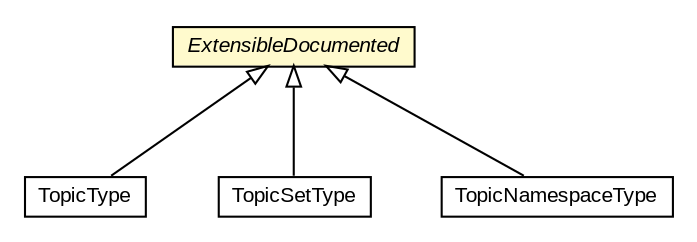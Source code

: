 #!/usr/local/bin/dot
#
# Class diagram 
# Generated by UMLGraph version R5_6-24-gf6e263 (http://www.umlgraph.org/)
#

digraph G {
	edge [fontname="arial",fontsize=10,labelfontname="arial",labelfontsize=10];
	node [fontname="arial",fontsize=10,shape=plaintext];
	nodesep=0.25;
	ranksep=0.5;
	// org.oasis_open.docs.wsn.t_1.TopicType
	c2561 [label=<<table title="org.oasis_open.docs.wsn.t_1.TopicType" border="0" cellborder="1" cellspacing="0" cellpadding="2" port="p" href="./TopicType.html">
		<tr><td><table border="0" cellspacing="0" cellpadding="1">
<tr><td align="center" balign="center"> TopicType </td></tr>
		</table></td></tr>
		</table>>, URL="./TopicType.html", fontname="arial", fontcolor="black", fontsize=10.0];
	// org.oasis_open.docs.wsn.t_1.TopicSetType
	c2562 [label=<<table title="org.oasis_open.docs.wsn.t_1.TopicSetType" border="0" cellborder="1" cellspacing="0" cellpadding="2" port="p" href="./TopicSetType.html">
		<tr><td><table border="0" cellspacing="0" cellpadding="1">
<tr><td align="center" balign="center"> TopicSetType </td></tr>
		</table></td></tr>
		</table>>, URL="./TopicSetType.html", fontname="arial", fontcolor="black", fontsize=10.0];
	// org.oasis_open.docs.wsn.t_1.TopicNamespaceType
	c2563 [label=<<table title="org.oasis_open.docs.wsn.t_1.TopicNamespaceType" border="0" cellborder="1" cellspacing="0" cellpadding="2" port="p" href="./TopicNamespaceType.html">
		<tr><td><table border="0" cellspacing="0" cellpadding="1">
<tr><td align="center" balign="center"> TopicNamespaceType </td></tr>
		</table></td></tr>
		</table>>, URL="./TopicNamespaceType.html", fontname="arial", fontcolor="black", fontsize=10.0];
	// org.oasis_open.docs.wsn.t_1.ExtensibleDocumented
	c2567 [label=<<table title="org.oasis_open.docs.wsn.t_1.ExtensibleDocumented" border="0" cellborder="1" cellspacing="0" cellpadding="2" port="p" bgcolor="lemonChiffon" href="./ExtensibleDocumented.html">
		<tr><td><table border="0" cellspacing="0" cellpadding="1">
<tr><td align="center" balign="center"><font face="arial italic"> ExtensibleDocumented </font></td></tr>
		</table></td></tr>
		</table>>, URL="./ExtensibleDocumented.html", fontname="arial", fontcolor="black", fontsize=10.0];
	//org.oasis_open.docs.wsn.t_1.TopicType extends org.oasis_open.docs.wsn.t_1.ExtensibleDocumented
	c2567:p -> c2561:p [dir=back,arrowtail=empty];
	//org.oasis_open.docs.wsn.t_1.TopicSetType extends org.oasis_open.docs.wsn.t_1.ExtensibleDocumented
	c2567:p -> c2562:p [dir=back,arrowtail=empty];
	//org.oasis_open.docs.wsn.t_1.TopicNamespaceType extends org.oasis_open.docs.wsn.t_1.ExtensibleDocumented
	c2567:p -> c2563:p [dir=back,arrowtail=empty];
}

